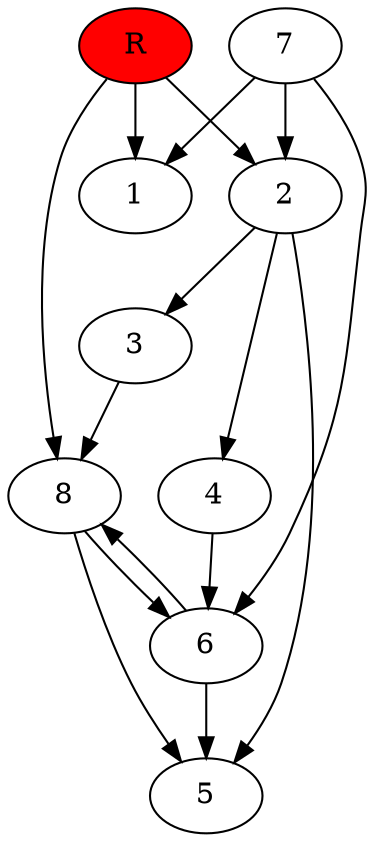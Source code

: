 digraph prb9157 {
	1
	2
	3
	4
	5
	6
	7
	8
	R [fillcolor="#ff0000" style=filled]
	2 -> 3
	2 -> 4
	2 -> 5
	3 -> 8
	4 -> 6
	6 -> 5
	6 -> 8
	7 -> 1
	7 -> 2
	7 -> 6
	8 -> 5
	8 -> 6
	R -> 1
	R -> 2
	R -> 8
}
